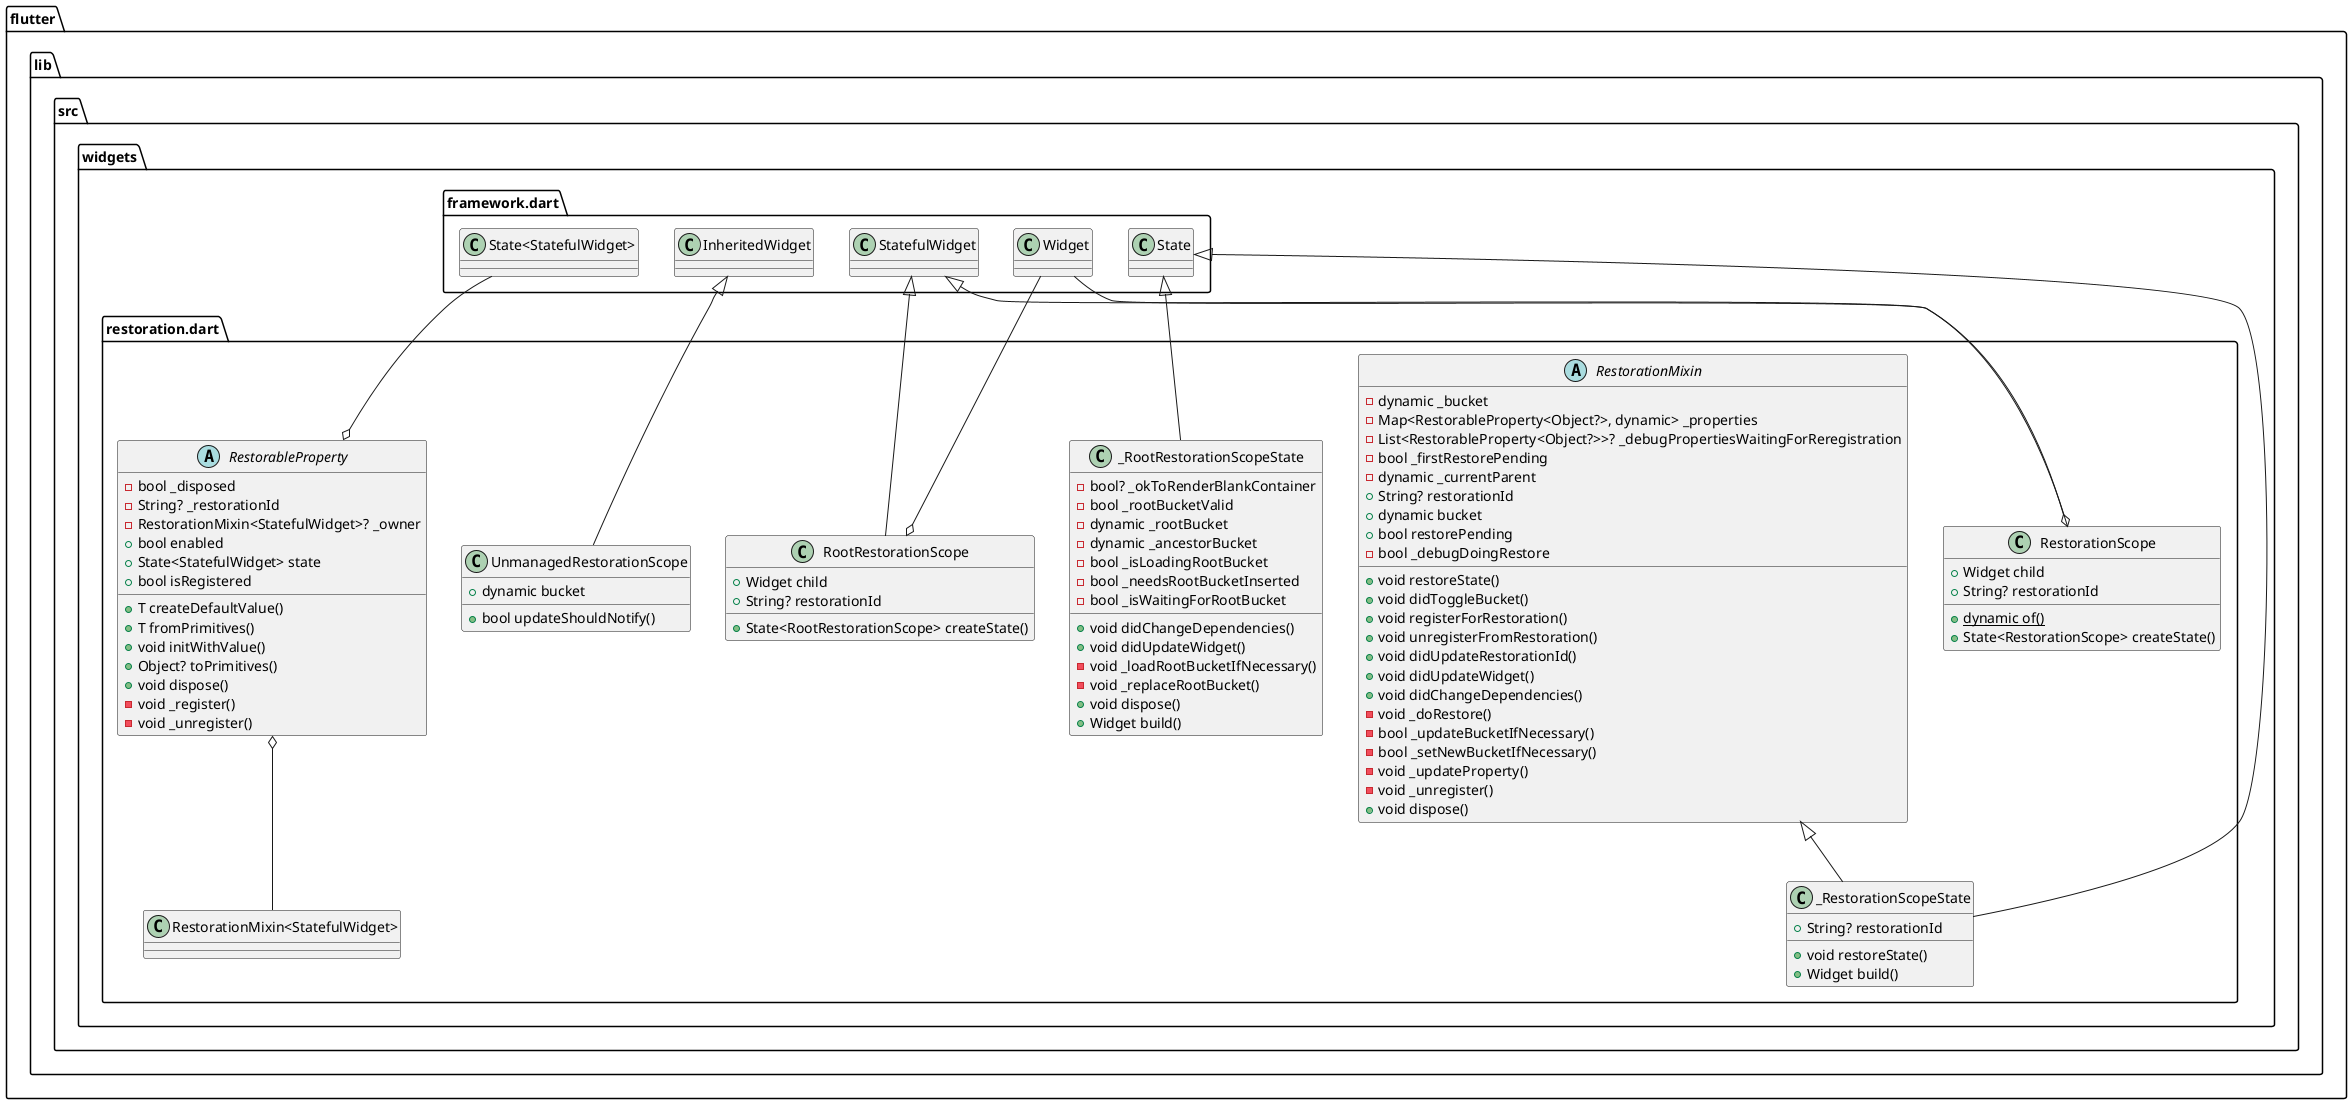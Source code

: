 @startuml
set namespaceSeparator ::

class "flutter::lib::src::widgets::restoration.dart::RestorationScope" {
  +Widget child
  +String? restorationId
  {static} +dynamic of()
  +State<RestorationScope> createState()
}

"flutter::lib::src::widgets::restoration.dart::RestorationScope" o-- "flutter::lib::src::widgets::framework.dart::Widget"
"flutter::lib::src::widgets::framework.dart::StatefulWidget" <|-- "flutter::lib::src::widgets::restoration.dart::RestorationScope"

class "flutter::lib::src::widgets::restoration.dart::_RestorationScopeState" {
  +String? restorationId
  +void restoreState()
  +Widget build()
}

"flutter::lib::src::widgets::framework.dart::State" <|-- "flutter::lib::src::widgets::restoration.dart::_RestorationScopeState"
"flutter::lib::src::widgets::restoration.dart::RestorationMixin" <|-- "flutter::lib::src::widgets::restoration.dart::_RestorationScopeState"

class "flutter::lib::src::widgets::restoration.dart::UnmanagedRestorationScope" {
  +dynamic bucket
  +bool updateShouldNotify()
}

"flutter::lib::src::widgets::framework.dart::InheritedWidget" <|-- "flutter::lib::src::widgets::restoration.dart::UnmanagedRestorationScope"

class "flutter::lib::src::widgets::restoration.dart::RootRestorationScope" {
  +Widget child
  +String? restorationId
  +State<RootRestorationScope> createState()
}

"flutter::lib::src::widgets::restoration.dart::RootRestorationScope" o-- "flutter::lib::src::widgets::framework.dart::Widget"
"flutter::lib::src::widgets::framework.dart::StatefulWidget" <|-- "flutter::lib::src::widgets::restoration.dart::RootRestorationScope"

class "flutter::lib::src::widgets::restoration.dart::_RootRestorationScopeState" {
  -bool? _okToRenderBlankContainer
  -bool _rootBucketValid
  -dynamic _rootBucket
  -dynamic _ancestorBucket
  -bool _isLoadingRootBucket
  -bool _needsRootBucketInserted
  -bool _isWaitingForRootBucket
  +void didChangeDependencies()
  +void didUpdateWidget()
  -void _loadRootBucketIfNecessary()
  -void _replaceRootBucket()
  +void dispose()
  +Widget build()
}

"flutter::lib::src::widgets::framework.dart::State" <|-- "flutter::lib::src::widgets::restoration.dart::_RootRestorationScopeState"

abstract class "flutter::lib::src::widgets::restoration.dart::RestorableProperty" {
  -bool _disposed
  -String? _restorationId
  -RestorationMixin<StatefulWidget>? _owner
  +bool enabled
  +State<StatefulWidget> state
  +bool isRegistered
  +T createDefaultValue()
  +T fromPrimitives()
  +void initWithValue()
  +Object? toPrimitives()
  +void dispose()
  -void _register()
  -void _unregister()
}

"flutter::lib::src::widgets::restoration.dart::RestorableProperty" o-- "flutter::lib::src::widgets::restoration.dart::RestorationMixin<StatefulWidget>"
"flutter::lib::src::widgets::restoration.dart::RestorableProperty" o-- "flutter::lib::src::widgets::framework.dart::State<StatefulWidget>"

abstract class "flutter::lib::src::widgets::restoration.dart::RestorationMixin" {
  -dynamic _bucket
  -Map<RestorableProperty<Object?>, dynamic> _properties
  -List<RestorableProperty<Object?>>? _debugPropertiesWaitingForReregistration
  -bool _firstRestorePending
  -dynamic _currentParent
  +String? restorationId
  +dynamic bucket
  +bool restorePending
  -bool _debugDoingRestore
  +void restoreState()
  +void didToggleBucket()
  +void registerForRestoration()
  +void unregisterFromRestoration()
  +void didUpdateRestorationId()
  +void didUpdateWidget()
  +void didChangeDependencies()
  -void _doRestore()
  -bool _updateBucketIfNecessary()
  -bool _setNewBucketIfNecessary()
  -void _updateProperty()
  -void _unregister()
  +void dispose()
}


@enduml